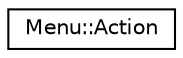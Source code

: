 digraph "Graphical Class Hierarchy"
{
  edge [fontname="Helvetica",fontsize="10",labelfontname="Helvetica",labelfontsize="10"];
  node [fontname="Helvetica",fontsize="10",shape=record];
  rankdir="LR";
  Node1 [label="Menu::Action",height=0.2,width=0.4,color="black", fillcolor="white", style="filled",URL="$d7/d1a/classMenu_1_1Action.html"];
}
